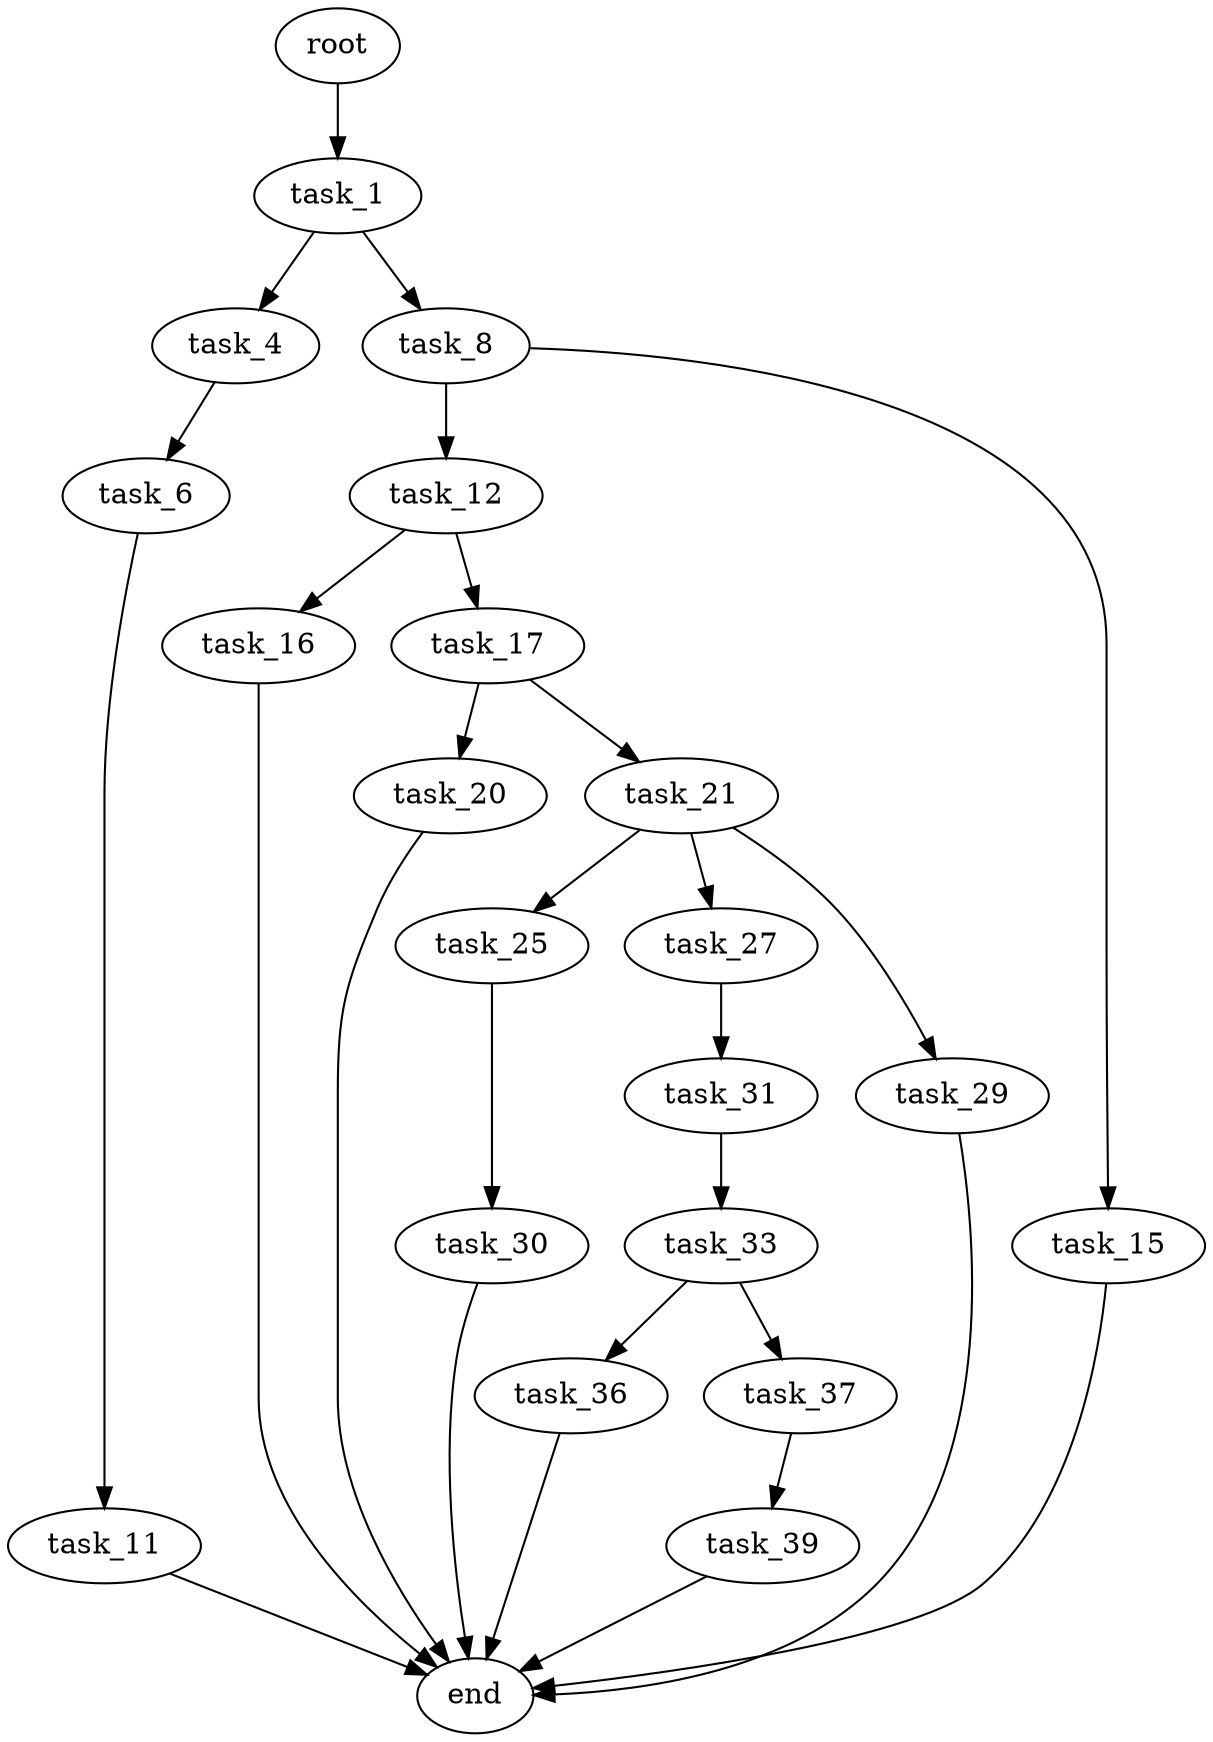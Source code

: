 digraph G {
  root [size="0.000000"];
  task_1 [size="705508247510.000000"];
  task_4 [size="782757789696.000000"];
  task_6 [size="8589934592.000000"];
  task_8 [size="549755813888.000000"];
  task_11 [size="231928233984.000000"];
  task_12 [size="59810448577.000000"];
  task_15 [size="50669679895.000000"];
  task_16 [size="28991029248.000000"];
  task_17 [size="5620251942.000000"];
  task_20 [size="231928233984.000000"];
  task_21 [size="104389904030.000000"];
  task_25 [size="28991029248.000000"];
  task_27 [size="22899173566.000000"];
  task_29 [size="38737310144.000000"];
  task_30 [size="180419301952.000000"];
  task_31 [size="5617076481.000000"];
  task_33 [size="704912824463.000000"];
  task_36 [size="427272341116.000000"];
  task_37 [size="175634758800.000000"];
  task_39 [size="33032497779.000000"];
  end [size="0.000000"];

  root -> task_1 [size="1.000000"];
  task_1 -> task_4 [size="838860800.000000"];
  task_1 -> task_8 [size="838860800.000000"];
  task_4 -> task_6 [size="679477248.000000"];
  task_6 -> task_11 [size="33554432.000000"];
  task_8 -> task_12 [size="536870912.000000"];
  task_8 -> task_15 [size="536870912.000000"];
  task_11 -> end [size="1.000000"];
  task_12 -> task_16 [size="209715200.000000"];
  task_12 -> task_17 [size="209715200.000000"];
  task_15 -> end [size="1.000000"];
  task_16 -> end [size="1.000000"];
  task_17 -> task_20 [size="134217728.000000"];
  task_17 -> task_21 [size="134217728.000000"];
  task_20 -> end [size="1.000000"];
  task_21 -> task_25 [size="134217728.000000"];
  task_21 -> task_27 [size="134217728.000000"];
  task_21 -> task_29 [size="134217728.000000"];
  task_25 -> task_30 [size="75497472.000000"];
  task_27 -> task_31 [size="33554432.000000"];
  task_29 -> end [size="1.000000"];
  task_30 -> end [size="1.000000"];
  task_31 -> task_33 [size="209715200.000000"];
  task_33 -> task_36 [size="536870912.000000"];
  task_33 -> task_37 [size="536870912.000000"];
  task_36 -> end [size="1.000000"];
  task_37 -> task_39 [size="134217728.000000"];
  task_39 -> end [size="1.000000"];
}
